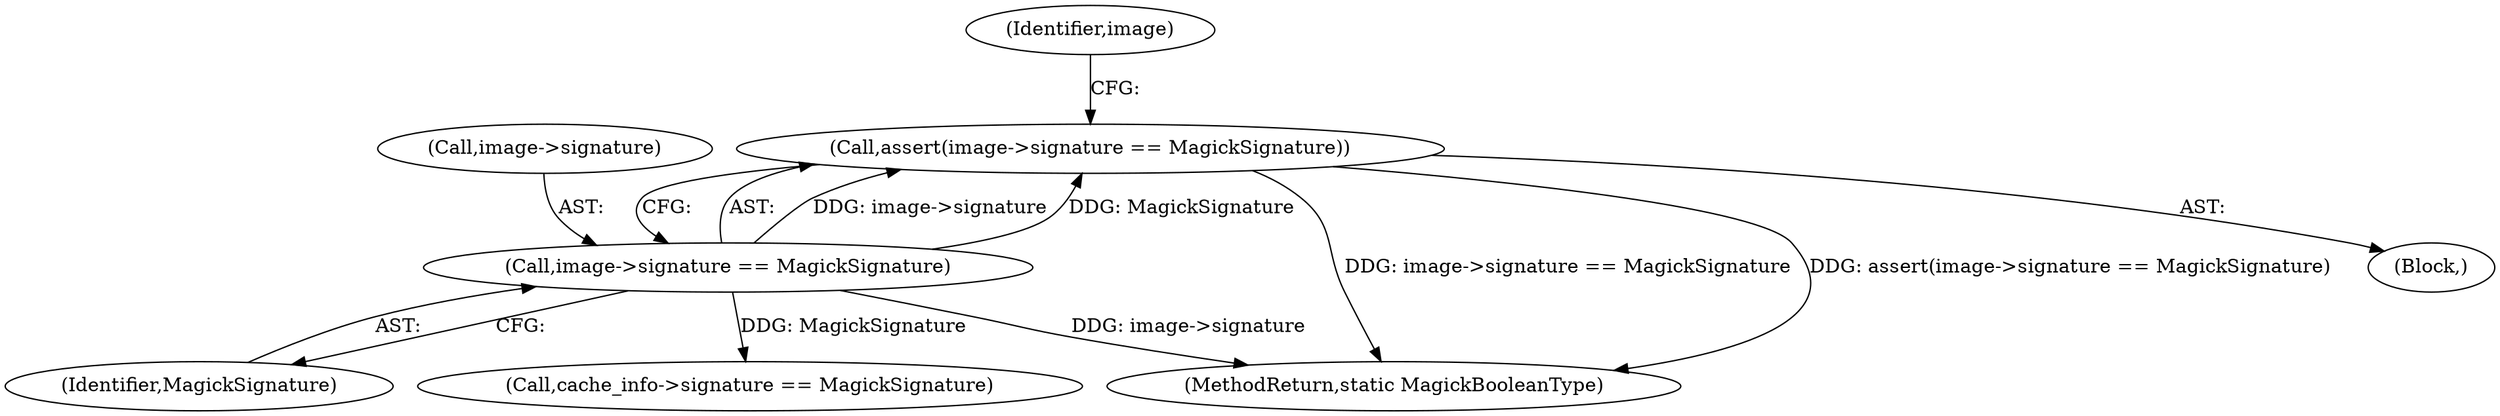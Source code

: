 digraph "0_ImageMagick_4e81ce8b07219c69a9aeccb0f7f7b927ca6db74c_0@API" {
"1000125" [label="(Call,assert(image->signature == MagickSignature))"];
"1000126" [label="(Call,image->signature == MagickSignature)"];
"1000127" [label="(Call,image->signature)"];
"1000134" [label="(Identifier,image)"];
"1000180" [label="(Call,cache_info->signature == MagickSignature)"];
"1000130" [label="(Identifier,MagickSignature)"];
"1000126" [label="(Call,image->signature == MagickSignature)"];
"1000108" [label="(Block,)"];
"1000125" [label="(Call,assert(image->signature == MagickSignature))"];
"1001191" [label="(MethodReturn,static MagickBooleanType)"];
"1000125" -> "1000108"  [label="AST: "];
"1000125" -> "1000126"  [label="CFG: "];
"1000126" -> "1000125"  [label="AST: "];
"1000134" -> "1000125"  [label="CFG: "];
"1000125" -> "1001191"  [label="DDG: image->signature == MagickSignature"];
"1000125" -> "1001191"  [label="DDG: assert(image->signature == MagickSignature)"];
"1000126" -> "1000125"  [label="DDG: image->signature"];
"1000126" -> "1000125"  [label="DDG: MagickSignature"];
"1000126" -> "1000130"  [label="CFG: "];
"1000127" -> "1000126"  [label="AST: "];
"1000130" -> "1000126"  [label="AST: "];
"1000126" -> "1001191"  [label="DDG: image->signature"];
"1000126" -> "1000180"  [label="DDG: MagickSignature"];
}
